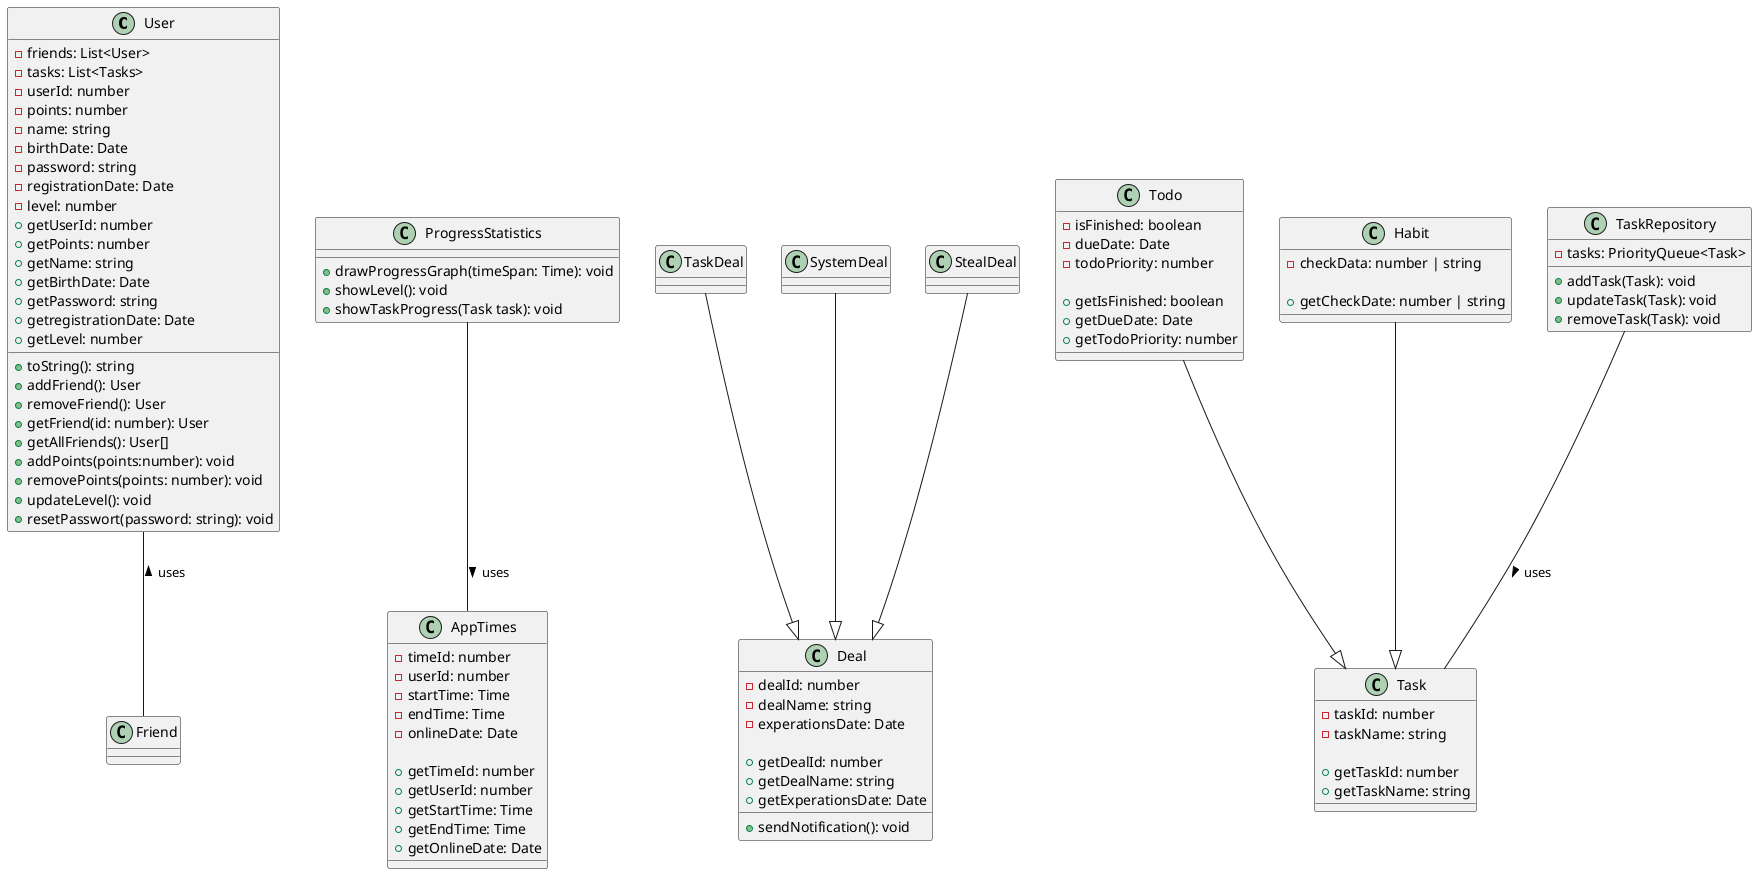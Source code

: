 @startuml class-diagram_DealMonkey

class User {
    - friends: List<User>
    - tasks: List<Tasks>
    - userId: number
    - points: number
    - name: string
    - birthDate: Date
    - password: string
    - registrationDate: Date
    - level: number
    + getUserId: number
    + getPoints: number
    + getName: string
    + getBirthDate: Date
    + getPassword: string
    + getregistrationDate: Date
    + getLevel: number

    + toString(): string
    + addFriend(): User
    + removeFriend(): User
    + getFriend(id: number): User
    + getAllFriends(): User[]
    + addPoints(points:number): void
    + removePoints(points: number): void
    + updateLevel(): void
    + resetPasswort(password: string): void
}

class AppTimes {
    - timeId: number
    - userId: number
    - startTime: Time
    - endTime: Time
    - onlineDate: Date

    + getTimeId: number
    + getUserId: number
    + getStartTime: Time
    + getEndTime: Time
    + getOnlineDate: Date
}

class ProgressStatistics {
    + drawProgressGraph(timeSpan: Time): void
    + showLevel(): void
    + showTaskProgress(Task task): void
}

class Deal {
    - dealId: number
    - dealName: string
    - experationsDate: Date

    + getDealId: number
    + getDealName: string
    + getExperationsDate: Date

    + sendNotification(): void
}

class TaskDeal {

}

class SystemDeal {
    
}

class StealDeal {

}

class Todo {
    - isFinished: boolean
    - dueDate: Date
    - todoPriority: number

    + getIsFinished: boolean
    + getDueDate: Date
    + getTodoPriority: number
}

class Habit {
    - checkData: number | string

    + getCheckDate: number | string
}

class Task {
    - taskId: number
    - taskName: string

    + getTaskId: number
    + getTaskName: string
}

class TaskRepository {
    - tasks: PriorityQueue<Task>

    + addTask(Task): void
    + updateTask(Task): void
    + removeTask(Task): void
}

Habit --^ Task
Todo --^ Task
TaskDeal --^ Deal
SystemDeal --^ Deal
StealDeal --^ Deal
TaskRepository -- Task : uses >
User -- Friend : uses <
ProgressStatistics -- AppTimes : uses >

@enduml